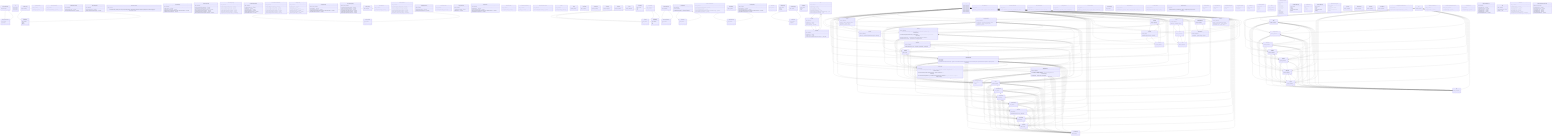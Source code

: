 classDiagram
%% Diagramme UML du projet "Epillo"
class Tab {
  «variable_declarator»
}
class Stack {
  «variable_declarator»
}
class WorkspaceStack {
  «function_declaration»
}
class SearchStack {
  «function_declaration»
}
class CardStack {
  «function_declaration»
}
class AddStack {
  «function_declaration»
}
class AddScreen {
  «function_declaration»
}
class MyTabs {
  «function_declaration»
}
class App {
  «function_declaration»
}
class Di {
  «arrow_function»
}
class di {
  «variable_declarator»
}
class ListCard {
  «function_declaration»
  +getCard(): ['setError', 'setLoading', 'setCard']
  +updateCard(): ['setError', 'setCard']
  +deleteCard(): ['setError', 'setCard']
}
class NewCard {
  «function_declaration»
  +newCard(): ['di.newCardController.Submit', 'setError', 'reloadList']
}
class di {
  «variable_declarator»
}
class DetailCardScreen {
  «function_declaration»
  +handleChange(): ['clearTimeout', 'setTimeout', 'setError']
  +handleDelete(): ['setError', 'navigation.goBack']
  +setNewCard(): ['setCard']
}
class HeaderPage {
  «function_declaration»
  +initActualListAndBoard(list, board): ['listsofBoard?.map', 'setListofCard', 'userBoards?.map', 'setBoardofCard']
  +handleChangeDueComplete(value:boolean): ['setNewCard']
  +handleChangeBoard(board:Board): ['initActualListAndBoard', 'di.updateCardController.changeBoardAndList', 'setNewCard']
  +handleChangeList(liste:Liste): ['di.updateCardController.changeBoardAndList', 'setNewCard']
  +getListsofBoard(boardId:string): ['setListsofBoard', 'initActualListAndBoard']
}
class _SelectCard {
  «function_declaration»
  +handleDateChange(event: any): ['setDisplay', 'setShowPicker', 'setNewCard']
}
class Members {
  «arrow_function»
}
class _ListValuesMember {
  «arrow_function»
  +updateMemberInCard(member:Member): ['setError', 'card?.membersID?.includes', 'card.deleteMember', 'card!.membersID!.push', 'di.updateCardController.updateCard', 'navigation.goBack', 'setNewCard']
}
class CheckListView {
  «arrow_function»
  +createCheckList(inputNameList:string): ['setError', 'card!.checkLists?.push', 'setNewCard', 'setInputNameList', 'setIsSelectAddList']
  +setchecked(checkItem:CheckItem, checkList:CheckList): ['setError', 'setNewCard']
  +deletecheckItem(checkItem:CheckItem): ['di.checkListController.deleteCheckItem', 'setNewCard']
  +deleteCheckList(checkList:CheckList): ['di.checkListController.deleteCheckList', 'setNewCard']
  +createCheckItem(inputName:string, checkList: CheckList): ['setError', 'checkList.checkItems.push', 'setNewCard', 'setInputName', 'setIsSelectAddItem']
}
class renderRightActions {
  «arrow_function»
  +onDelete
}
class di {
  «variable_declarator»
}
class MyCards {
  «function_declaration»
}
class SearchBar {
  «arrow_function»
  +handleChange(newText:string): ['setCards']
}
class ListCards {
  «function_declaration»
}
class di {
  «variable_declarator»
}
class NewCardScreen {
  «function_declaration»
  +handleClose(): ['navigation.goBack']
  +setDefaultLists(): ['setBoards', 'di.boardController.getUserBoards', 'setErrorMessage']
  +handleSubmit(): ['formRef.current.handleSubmit']
}
class _Form {
  «variable_declarator»
}
class _BoardQuestion {
  «arrow_function»
}
class _ListQuestion {
  «arrow_function»
}
class _SelectMembers {
  «arrow_function»
}
class _SelectDate {
  «arrow_function»
  +handleDateChange(event: any): ['selectDate']
}
class _BoardValues {
  «arrow_function»
}
class _ListValues {
  «arrow_function»
}
class _ListValuesMember {
  «arrow_function»
}
class _ErrorMessage {
  «arrow_function»
}
class MyCardsController {
  «class_declaration»
  +getCards(()): [':Promise<Card[]|CustomError>']
}
class DeleteCardController {
  «class_declaration»
  +deleteCard((idCard:string)): [':Promise<void|CustomError>']
}
class UpdateCardController {
  «class_declaration»
  +updateCard((card:Card)): [':Promise<Card|CustomError>']
  +changeBoardAndList((card:Card)): [':Promise<Card>']
}
class GetCardController {
  «class_declaration»
  +getCard((idCard:string)): [':Promise<Card|CustomError>']
  +getMemberWorkspace((idBoard:string)): [':Promise<Member[]|CustomError>']
}
class NewCardController {
  «class_declaration»
  +Submit(board:string, list:string, name:string, description:string|undefined, startDate:Date|null|undefined, endDate:Date|null|undefined, members:string[]|null): ['this.useCase.execute']
}
class BoardController {
  «class_declaration»
  +getUserBoards(()): [':Promise<Board[]>']
  +getBoardLists((idBoard:string)): [':Promise<Liste[]>']
  +addWorkspaceMembertOnBoard((boardID:string, newMemberId:string)): [':Promise<void>']
  +getBoardMembers((board:Board)): [':Promise<Board>']
}
class CheckListController {
  «class_declaration»
  +createCheckList((checkList:CheckList)): [':Promise<CheckList|CustomError>']
  +updateCheckList((checkList:CheckList)): [':Promise<void|CustomError>']
  +deleteCheckList((checkList:CheckList, card:Card)): [':Promise<void|CustomError>']
  +createCheckItem((checkItem:CheckItem)): [':Promise<CheckItem|CustomError>']
  +updateCheckItem((checkItem:CheckItem)): [':Promise<CheckItem|CustomError>']
  +deleteCheckItem((checkItem:CheckItem, card:Card)): [':Promise<void|CustomError>']
}
class CheckListRepository {
  «class_declaration»
  +createCheckList((checkList:CheckList)): [':Promise<CheckList|CustomError>']
  +updateCheckList((checkList:CheckList)): [':Promise<CheckList|CustomError>']
  +deleteCheckList((checkList:CheckList)): [':Promise<void>']
  +createCheckItem((checkItem:CheckItem)): [':Promise<CheckItem|CustomError>']
  +updateCheckItem((checkItem:CheckItem)): [':Promise<CheckItem|CustomError>']
  +deleteCheckItem((checkItem:CheckItem)): [':Promise<void>']
  +manageError((error:any,message:string)): [':CustomError']
}
class CardRemoteDataSource {
  «class_declaration»
  +createCard((card:Card)): [':Promise<void>']
  +getMyCards(()): [':Promise<Card[]>']
  +getCard((idCard:string)): [':Promise<any>']
  +updateCard((card:Card)): [':Promise<Card>']
  +changeBoardAndList((card:Card)): [':Promise<Card>']
  +deleteCard((idCard:string)): [':Promise<void>']
}
class CheckListRemoteDataSource {
  «class_declaration»
  +getCheckLists((idCheckList:string)): [':Promise<CheckList>']
  +createCheckList((checkList:CheckList)): [':Promise<CheckList>']
  +updateCheckList((checkList:CheckList)): [':Promise<CheckList>']
  +deleteCheckList((checkList:CheckList)): [':Promise<void>']
  +createCheckItem((checkItem:CheckItem)): [':Promise<CheckItem>']
  +updateChecItem((checkItem:CheckItem)): [':Promise<CheckItem>']
  +deleteCheckItem((checkItem:CheckItem)): [':Promise<void>']
}
class CardRepository {
  «class_declaration»
  +new((card: Card)): [': Promise<void | CustomError>']
  +getMyCards(()): [': Promise<Card[]>']
  +getCard((idCard:string)): [':Promise<Card>']
  +_pushCheckListInCard((data:any)): [':Promise<Card>']
  +udpdateCard((card:Card)): [':Promise<Card>']
  +changeBoardAndList((card:Card)): [':Promise<Card>']
  +deleteCard((idCard:string)): [':Promise<void>']
}
class IBoardRepository {
  «abstract_class_declaration»
  +getUserBoards(()): [':Promise<Board[]>']
  +getBoardLists((idBoard:string)): [':Promise<Liste[]>']
  +addWorkspaceMembertOnBoard((boardID:string, newMemberId:string)): [':Promise<void>']
  +getBoardMembers((board:Board)): [':Promise<Board>']
}
class ICheckListRepository {
  «abstract_class_declaration»
  +createCheckList((checkList:CheckList)): [':Promise<CheckList|CustomError>']
  +updateCheckList((checkList:CheckList)): [':Promise<CheckList|CustomError>']
  +deleteCheckList((checkList:CheckList)): [':Promise<void>']
  +createCheckItem((checkItem:CheckItem)): [':Promise<CheckItem|CustomError>']
  +updateCheckItem((checkItem:CheckItem)): [':Promise<CheckItem|CustomError>']
  +deleteCheckItem((checkItem:CheckItem)): [':Promise<void>']
}
class Card {
  «class_declaration»
  +createToJson(()): [': string']
  +updateToJson(()): [': string']
  +fromJson((data: any)): [':Card']
  +includes((input:String)): [':boolean']
  +deleteMember((userId: string)): [': void']
  +deleteCheckItem((checkListId: string, checkItemId: string)): [': void']
  +deleteCheckList((checkListId: string)): [': void']
}
class CheckList {
  «class_declaration»
  +createToJson(()): [':string']
  +updateToJson(()): [':string']
  +fromJson((data:any)): [':CheckList']
}
class CheckItem {
  «class_declaration»
  +createToJson(()): [':string']
  +updateToJson(()): [': string']
  +fromJson((data: any,idCheckList:string, idCard:string  )): [':CheckItem']
}
class GetCardUseCase {
  «class_declaration»
  +getCard((idCard:string)): [':Promise<Card|CustomError>']
}
class CheckListUseCase {
  «class_declaration»
  +createCheckList((checkList:CheckList)): [':Promise<CheckList|CustomError>']
  +updateCheckList((checkList:CheckList)): [':Promise<CheckList|CustomError>']
  +deleteCheckList((checkList:CheckList)): [':Promise<void|CustomError>']
  +createCheckItem((checkItem:CheckItem)): [':Promise<CheckItem|CustomError>']
  +updateCheckItem((checkItem:CheckItem)): [':Promise<CheckItem|CustomError>']
  +deleteCheckItem((checkItem:CheckItem)): [':Promise<void|CustomError>']
  +manageError((error:any,message:string)): [':CustomError']
}
class UpdateCardUseCase {
  «class_declaration»
  +updateCard((card:Card)): [':Promise<Card|CustomError>']
  +changeBoardAndList((card:Card)): [':Promise<Card>']
}
class DeleteCardUseCase {
  «class_declaration»
  +deleteCard((idCard:string)): [':Promise<void|CustomError>']
}
class MyCardsUseCase {
  «class_declaration»
  +_sortResult((array:Card[])): [':Card[]']
  +getMyCards(()): [':Promise<Card[]>']
}
class BoardUseCase {
  «class_declaration»
  +getUserBoards(()): [':Promise<Board[]>']
  +getBoardLists((idBoard:string)): [':Promise<Liste[]>']
  +addWorkspaceMembertOnBoard((boardID:string, newMemberId:string)): [':Promise<void>']
  +getBoardMembers((board:Board)): [':Promise<Board>']
}
class NewCardUseCase {
  «class_declaration»
  +execute((card: Card)): [': Promise<void>']
}
class GeneralRemoteDataSource {
  «class_declaration»
  +getUID(()): [': Promise<string>']
}
class MemberRemoteDataSource {
  «class_declaration»
  +GetMemberById((idMember:string)): [':Promise<Member>']
}
class Member {
  «class_declaration»
  +fromJson((data:any)): [':Member']
}
class Colors {
  «variable_declarator»
}
class CustomError {
  «class_declaration»
}
class LoaderScreen {
  «function_declaration»
}
class LoaderApp {
  «function_declaration»
}
class loadFonts {
  «function_declaration»
}
class Header {
  «function_declaration»
}
class CreateBoard {
  «arrow_function»
  +name
  +desc
}
class OrganizationDetails {
  «class_declaration»
}
class GetOrganizationName {
  «arrow_function»
  +organizationId
}
class CreateCardList {
  «class_declaration»
}
class NewCardList {
  «arrow_function»
  +boardId
  +listName
}
class DeleteCardList {
  «class_declaration»
}
class removeCardList {
  «arrow_function»
  +id
}
class BoardRemoteDataSource {
  «class_declaration»
  +getBoardWorkSpace((idBoard:String)): [':Promise<string>']
  +getUserBoards(()): [':Promise<Board[]>']
  +getBoardLists((idBoard:string)): [':Promise<Liste[]>']
  +addWorkspaceMembertOnBoard((boardID:string, newMemberId:string)): [':Promise<void>']
  +getBoardMembers((board:Board)): [':Promise<Board>']
}
class BoardDetails {
  «class_declaration»
}
class GetBoard {
  «arrow_function»
  +id
}
class BoardRepository {
  «class_declaration»
  +getUserBoards(()): [':Promise<Board[]>']
  +getBoardLists((idBoard:string)): [':Promise<Liste[]>']
  +addWorkspaceMembertOnBoard((boardID:string, newMemberId:string)): [':Promise<void>']
  +getBoardMembers((board:Board)): [':Promise<Board>']
}
class DeleteBoard {
  «arrow_function»
  +id
}
class DeleteMember {
  «arrow_function»
  +boardId
  +idMember
}
class OneBoardMember {
  «class_declaration»
}
class GetOneBoardMember {
  «arrow_function»
  +id
}
class AddMember {
  «arrow_function»
  +boardId
  +email
}
class BoardDetails {
  «class_declaration»
}
class UpdateBoard {
  «arrow_function»
  +id
  +data
}
class BoardCardList {
  «class_declaration»
}
class GetCardList {
  «arrow_function»
  +id
}
class BoardMember {
  «class_declaration»
}
class GetBoardMember {
  «arrow_function»
  +id
}
class BoardDescModal {
  «arrow_function»
  +handleSave(): ['desc.trim', 'setError', 'onUpdate', 'onClose', 'console.error']
}
class BoardDeleteSubModal {
  «arrow_function»
  +handleDeleteMember(): ['console.error', 'onDeleteMember', 'onClose']
}
class BoardAddSubModal {
  «arrow_function»
  +handleAddMember(): ['onAddMember', 'onClose', 'console.error']
}
class WorkspaceModal {
  «arrow_function»
  +loadWorkspaces(): ['setLoading', 'setError', 'setWorkspaces']
}
class BoardNameModal {
  «arrow_function»
  +handleSave(): ['name.trim', 'setError', 'onUpdate', 'onClose', 'console.error']
}
class NewCardModal {
  «arrow_function»
}
class NewMemberScreen {
  «function_declaration»
  +handleAddMember(): ['setError', 'Alert.alert', 'navigation.goBack', 'console.error']
}
class BoardCardList {
  «function_declaration»
  +scrollToBottom(listId: string): ['scrollView.scrollToEnd']
}
class BoardDetailScreen {
  «function_declaration»
  +addSpacesBetweenWords((text: string)): [': string']
}
class NewBoardScreen {
  «arrow_function»
  +handleCreateBoard(): ['boardName.trim', 'setError', 'navigation.navigate', 'console.error', 'Alert.alert']
}
class useBoardDetails {
  «arrow_function»
  +boardId
}
class useBoardMembers {
  «arrow_function»
  +boardId
}
class useOneBoardMembers {
  «arrow_function»
  +boardId
}
class useOrganizationName {
  «arrow_function»
  +organizationId
}
class useCardList {
  «arrow_function»
  +boardId
}
class handleDeleteBoard {
  «arrow_function»
  +boardId
  +navigation
  +setError
}
class Board {
  «class_declaration»
  +fromJson(data:any)
}
class handleCreateCardList {
  «arrow_function»
  +boardId
  +listName
  +setIsCreatingList
  +setNewListName
  +setLocalCardLists
}
class handleDeleteMember {
  «arrow_function»
  +boardId
  +idMember
  +setDeleteSubModalVisible
  +setEmail
}
class handleAddCard {
  «arrow_function»
  +listId
  +cardName
  +repository
}
class handleCreateCardList {
  «arrow_function»
  +boardId
  +listName
  +setIsCreatingList
  +setNewListName
  +setLocalCardLists
}
class handleAddMember {
  «arrow_function»
  +boardId
  +email
  +setAddSubModalVisible
  +setEmail
}
class handleSelectWorkspace {
  «arrow_function»
  +workspaceId
  +setWorkspaceModalVisible
  +setBoards
  +setSelectedWorkspaceName
  +boardId
}
class BoardList {
  «function_declaration»
}
class WorkspaceList {
  «function_declaration»
}
class Workspace {
  «function_declaration»
}
class BoardsScreen {
  «function_declaration»
}
class WorkSpaceRemoteDataSource {
  «class_declaration»
  +GetWorkSpaceMember((idWorkSpace:string)): [':Promise<Member[]>']
}
class fetchWorkspaces {
  «arrow_function»
}
class fetchBoards {
  «arrow_function»
  +workspaceId
}
class Di {
  «arrow_function»
}
class SearchRemoteDataSource {
  «class_declaration»
  +search((input:string)): [':Promise<any[]>']
}
class SearchRemoteDataSourceContract {
  «abstract_class_declaration»
  +search((input:string)): [':Promise<any[]>']
}
class SearchUseCase {
  «class_declaration»
  +search((input:string)): [':Promise<any[]>']
}
class di {
  «variable_declarator»
}
class Search {
  «function_declaration»
  +getResult(): ['setResults', 'setError']
}
class _card {
  «function_declaration»
}
class _board {
  «function_declaration»
}
class Di {
  «arrow_function»
}
class ListRemoteDataSource {
  «class_declaration»
  +getList((idList:string)): [':Promise<Liste>']
  +getCardsList((liste:Liste)): [':Promise<Liste>']
  +updateList((liste:Liste)): [':Promise<Liste>']
  +createList((liste:Liste)): [':Promise<Liste>']
  +deleteList((liste:Liste)): [':Promise<void>']
  +archiveCardsList((liste:Liste)): [':Promise<void>']
}
class Liste {
  «class_declaration»
  +fromJson((data:any)): [':Liste']
  +toJson(()): [':any']
}
class ListUseCase {
  «class_declaration»
  +getList((idList:string)): [':Promise<Liste>']
  +getCardsList((liste:Liste)): [':Promise<Liste>']
  +updateList((liste:Liste)): [':Promise<Liste>']
  +createList((liste:Liste)): [':Promise<Liste>']
  +deleteList((liste:Liste)): [':Promise<void>']
  +archiveCardsList((liste:Liste)): [':Promise<Liste>']
  +manageError((error:any,message:string)): [':CustomError']
}
class ListRemoteDataSourceContract {
  «abstract_class_declaration»
  +getList((idList:string)): [':Promise<Liste>']
  +getCardsList((liste:Liste)): [':Promise<Liste>']
  +updateList((liste:Liste)): [':Promise<Liste>']
  +createList((liste:Liste)): [':Promise<Liste>']
  +deleteList((liste:Liste)): [':Promise<void>']
  +archiveCardsList((liste:Liste)): [':Promise<void>']
}
class di {
  «variable_declarator»
}
class ButtonListScreen {
  «function_declaration»
}
class NewListScreen {
  «function_declaration»
  +createListe(): ['addList', 'setError', 'onPress']
}
class di {
  «variable_declarator»
}
class ListScreen {
  «function_declaration»
  +getList(): ['setList', 'setIsLoading', 'setError']
  +setNewList(name:string): ['setList', 'updateList']
  +updateList(liste:Liste): ['setList', 'setError']
}
Tab --> Stack
Tab --> WorkspaceStack
Tab --> SearchStack
Tab --> CardStack
Tab --> AddStack
Tab --> AddScreen
Tab --> MyTabs
Tab --> App
Stack --> Tab
Stack --> WorkspaceStack
Stack --> SearchStack
Stack --> CardStack
Stack --> AddStack
Stack --> AddScreen
Stack --> MyTabs
Stack --> App
WorkspaceStack --> Tab
WorkspaceStack --> Stack
WorkspaceStack --> SearchStack
WorkspaceStack --> CardStack
WorkspaceStack --> AddStack
WorkspaceStack --> AddScreen
WorkspaceStack --> MyTabs
WorkspaceStack --> App
SearchStack --> Tab
SearchStack --> Stack
SearchStack --> WorkspaceStack
SearchStack --> CardStack
SearchStack --> AddStack
SearchStack --> AddScreen
SearchStack --> MyTabs
SearchStack --> App
CardStack --> Tab
CardStack --> Stack
CardStack --> WorkspaceStack
CardStack --> SearchStack
CardStack --> AddStack
CardStack --> AddScreen
CardStack --> MyTabs
CardStack --> App
AddStack --> Tab
AddStack --> Stack
AddStack --> WorkspaceStack
AddStack --> SearchStack
AddStack --> CardStack
AddStack --> AddScreen
AddStack --> MyTabs
AddStack --> App
AddScreen --> Tab
AddScreen --> Stack
AddScreen --> WorkspaceStack
AddScreen --> SearchStack
AddScreen --> CardStack
AddScreen --> AddStack
AddScreen --> MyTabs
AddScreen --> App
MyTabs --> Tab
MyTabs --> Stack
MyTabs --> WorkspaceStack
MyTabs --> SearchStack
MyTabs --> CardStack
MyTabs --> AddStack
MyTabs --> AddScreen
MyTabs --> App
App --> Tab
App --> Stack
App --> WorkspaceStack
App --> SearchStack
App --> CardStack
App --> AddStack
App --> AddScreen
App --> MyTabs
di --> ListCard
di --> NewCard
ListCard --> di
ListCard --> NewCard
NewCard --> di
NewCard --> ListCard
di --> DetailCardScreen
di --> HeaderPage
di --> _SelectCard
di --> Members
di --> _ListValuesMember
di --> CheckListView
di --> renderRightActions
DetailCardScreen --> di
DetailCardScreen --> HeaderPage
DetailCardScreen --> _SelectCard
DetailCardScreen --> Members
DetailCardScreen --> _ListValuesMember
DetailCardScreen --> CheckListView
DetailCardScreen --> renderRightActions
HeaderPage --> di
HeaderPage --> DetailCardScreen
HeaderPage --> _SelectCard
HeaderPage --> Members
HeaderPage --> _ListValuesMember
HeaderPage --> CheckListView
HeaderPage --> renderRightActions
_SelectCard --> di
_SelectCard --> DetailCardScreen
_SelectCard --> HeaderPage
_SelectCard --> Members
_SelectCard --> _ListValuesMember
_SelectCard --> CheckListView
_SelectCard --> renderRightActions
Members --> di
Members --> DetailCardScreen
Members --> HeaderPage
Members --> _SelectCard
Members --> _ListValuesMember
Members --> CheckListView
Members --> renderRightActions
_ListValuesMember --> di
_ListValuesMember --> DetailCardScreen
_ListValuesMember --> HeaderPage
_ListValuesMember --> _SelectCard
_ListValuesMember --> Members
_ListValuesMember --> CheckListView
_ListValuesMember --> renderRightActions
CheckListView --> di
CheckListView --> DetailCardScreen
CheckListView --> HeaderPage
CheckListView --> _SelectCard
CheckListView --> Members
CheckListView --> _ListValuesMember
CheckListView --> renderRightActions
renderRightActions --> di
renderRightActions --> DetailCardScreen
renderRightActions --> HeaderPage
renderRightActions --> _SelectCard
renderRightActions --> Members
renderRightActions --> _ListValuesMember
renderRightActions --> CheckListView
di --> MyCards
di --> SearchBar
di --> ListCards
MyCards --> di
MyCards --> SearchBar
MyCards --> ListCards
SearchBar --> di
SearchBar --> MyCards
SearchBar --> ListCards
ListCards --> di
ListCards --> MyCards
ListCards --> SearchBar
di --> NewCardScreen
di --> _Form
di --> _BoardQuestion
di --> _ListQuestion
di --> _SelectMembers
di --> _SelectDate
di --> _BoardValues
di --> _ListValues
di --> _ListValuesMember
di --> _ErrorMessage
NewCardScreen --> di
NewCardScreen --> _Form
NewCardScreen --> _BoardQuestion
NewCardScreen --> _ListQuestion
NewCardScreen --> _SelectMembers
NewCardScreen --> _SelectDate
NewCardScreen --> _BoardValues
NewCardScreen --> _ListValues
NewCardScreen --> _ListValuesMember
NewCardScreen --> _ErrorMessage
_Form --> di
_Form --> NewCardScreen
_Form --> _BoardQuestion
_Form --> _ListQuestion
_Form --> _SelectMembers
_Form --> _SelectDate
_Form --> _BoardValues
_Form --> _ListValues
_Form --> _ListValuesMember
_Form --> _ErrorMessage
_BoardQuestion --> di
_BoardQuestion --> NewCardScreen
_BoardQuestion --> _Form
_BoardQuestion --> _ListQuestion
_BoardQuestion --> _SelectMembers
_BoardQuestion --> _SelectDate
_BoardQuestion --> _BoardValues
_BoardQuestion --> _ListValues
_BoardQuestion --> _ListValuesMember
_BoardQuestion --> _ErrorMessage
_ListQuestion --> di
_ListQuestion --> NewCardScreen
_ListQuestion --> _Form
_ListQuestion --> _BoardQuestion
_ListQuestion --> _SelectMembers
_ListQuestion --> _SelectDate
_ListQuestion --> _BoardValues
_ListQuestion --> _ListValues
_ListQuestion --> _ListValuesMember
_ListQuestion --> _ErrorMessage
_SelectMembers --> di
_SelectMembers --> NewCardScreen
_SelectMembers --> _Form
_SelectMembers --> _BoardQuestion
_SelectMembers --> _ListQuestion
_SelectMembers --> _SelectDate
_SelectMembers --> _BoardValues
_SelectMembers --> _ListValues
_SelectMembers --> _ListValuesMember
_SelectMembers --> _ErrorMessage
_SelectDate --> di
_SelectDate --> NewCardScreen
_SelectDate --> _Form
_SelectDate --> _BoardQuestion
_SelectDate --> _ListQuestion
_SelectDate --> _SelectMembers
_SelectDate --> _BoardValues
_SelectDate --> _ListValues
_SelectDate --> _ListValuesMember
_SelectDate --> _ErrorMessage
_BoardValues --> di
_BoardValues --> NewCardScreen
_BoardValues --> _Form
_BoardValues --> _BoardQuestion
_BoardValues --> _ListQuestion
_BoardValues --> _SelectMembers
_BoardValues --> _SelectDate
_BoardValues --> _ListValues
_BoardValues --> _ListValuesMember
_BoardValues --> _ErrorMessage
_ListValues --> di
_ListValues --> NewCardScreen
_ListValues --> _Form
_ListValues --> _BoardQuestion
_ListValues --> _ListQuestion
_ListValues --> _SelectMembers
_ListValues --> _SelectDate
_ListValues --> _BoardValues
_ListValues --> _ListValuesMember
_ListValues --> _ErrorMessage
_ListValuesMember --> di
_ListValuesMember --> NewCardScreen
_ListValuesMember --> _Form
_ListValuesMember --> _BoardQuestion
_ListValuesMember --> _ListQuestion
_ListValuesMember --> _SelectMembers
_ListValuesMember --> _SelectDate
_ListValuesMember --> _BoardValues
_ListValuesMember --> _ListValues
_ListValuesMember --> _ErrorMessage
_ErrorMessage --> di
_ErrorMessage --> NewCardScreen
_ErrorMessage --> _Form
_ErrorMessage --> _BoardQuestion
_ErrorMessage --> _ListQuestion
_ErrorMessage --> _SelectMembers
_ErrorMessage --> _SelectDate
_ErrorMessage --> _BoardValues
_ErrorMessage --> _ListValues
_ErrorMessage --> _ListValuesMember
Card --> CheckList
Card --> CheckItem
CheckList --> Card
CheckList --> CheckItem
CheckItem --> Card
CheckItem --> CheckList
OrganizationDetails --> GetOrganizationName
GetOrganizationName --> OrganizationDetails
CreateCardList --> NewCardList
NewCardList --> CreateCardList
DeleteCardList --> removeCardList
removeCardList --> DeleteCardList
BoardDetails --> GetBoard
GetBoard --> BoardDetails
OneBoardMember --> GetOneBoardMember
GetOneBoardMember --> OneBoardMember
BoardDetails --> UpdateBoard
UpdateBoard --> BoardDetails
BoardCardList --> GetCardList
GetCardList --> BoardCardList
BoardMember --> GetBoardMember
GetBoardMember --> BoardMember
fetchWorkspaces --> fetchBoards
fetchBoards --> fetchWorkspaces
di --> Search
di --> _card
di --> _board
Search --> di
Search --> _card
Search --> _board
_card --> di
_card --> Search
_card --> _board
_board --> di
_board --> Search
_board --> _card
di --> ButtonListScreen
di --> NewListScreen
ButtonListScreen --> di
ButtonListScreen --> NewListScreen
NewListScreen --> di
NewListScreen --> ButtonListScreen
di --> ListScreen
ListScreen --> di